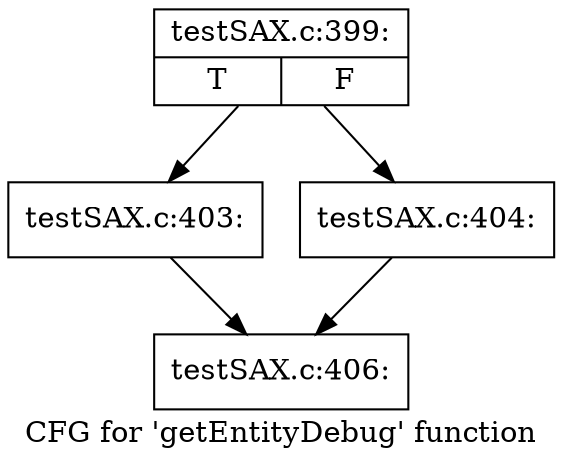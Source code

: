 digraph "CFG for 'getEntityDebug' function" {
	label="CFG for 'getEntityDebug' function";

	Node0x4462450 [shape=record,label="{testSAX.c:399:|{<s0>T|<s1>F}}"];
	Node0x4462450 -> Node0x44707f0;
	Node0x4462450 -> Node0x4470840;
	Node0x44707f0 [shape=record,label="{testSAX.c:403:}"];
	Node0x44707f0 -> Node0x4470970;
	Node0x4470840 [shape=record,label="{testSAX.c:404:}"];
	Node0x4470840 -> Node0x4470970;
	Node0x4470970 [shape=record,label="{testSAX.c:406:}"];
}
